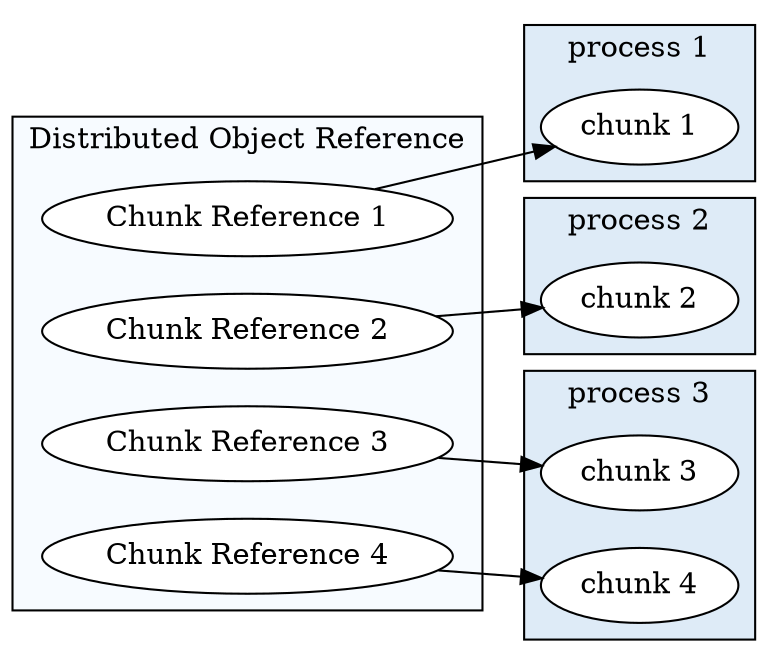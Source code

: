 digraph distobjref {
    bgcolor=transparent
	colorscheme="Blues9"
	rankdir="LR";
	node [style="filled", fillcolor=white];
	style="filled";

	subgraph cluster_distobjref {
		label="Distributed Object Reference";
		fillcolor=1;
		cr1[label="Chunk Reference 1"];
		cr2[label="Chunk Reference 2"];
		cr3[label="Chunk Reference 3"];
		cr4[label="Chunk Reference 4"];
	}

	subgraph cluster_process1 {
		label="process 1";
		fillcolor=2;
		c1[label="chunk 1"];
	}
	subgraph cluster_process2 {
		label="process 2";
		fillcolor=2;
		c2[label="chunk 2"];
	}
	subgraph cluster_process3 {
		label="process 3";
		fillcolor=2;
		c3[label="chunk 3"];
		c4[label="chunk 4"];
	}

	cr1 -> c1;
	cr2 -> c2;
	cr3 -> c3;
	cr4 -> c4;
}
